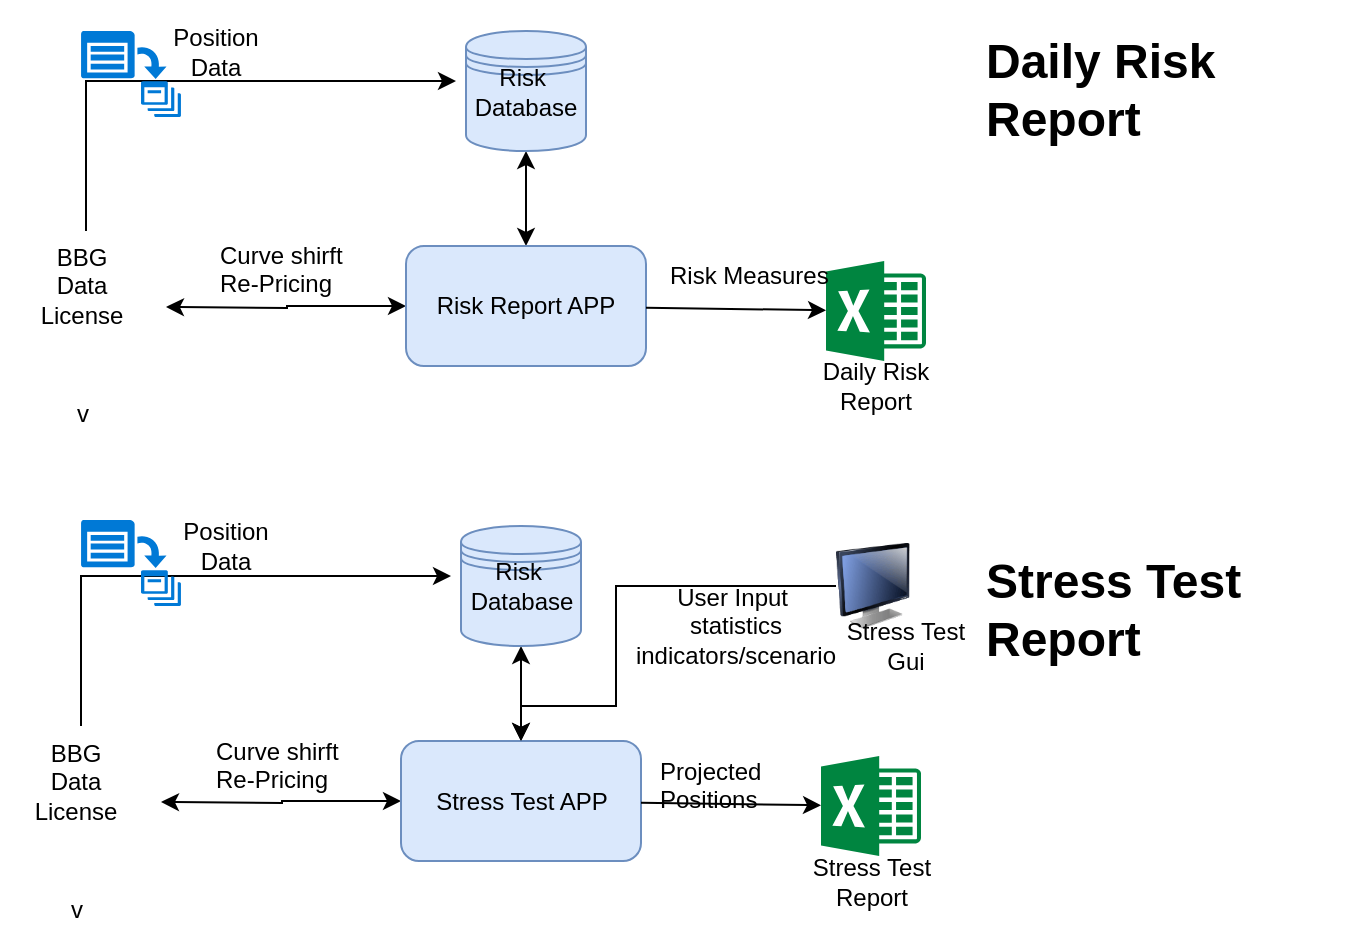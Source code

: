 <mxfile version="10.5.9" type="github"><diagram id="ZHHY9PRHqjEsOiVAv1nq" name="Page-1"><mxGraphModel dx="1074" dy="567" grid="1" gridSize="10" guides="1" tooltips="1" connect="1" arrows="1" fold="1" page="1" pageScale="1" pageWidth="850" pageHeight="1100" math="0" shadow="0"><root><mxCell id="0"/><mxCell id="1" parent="0"/><mxCell id="aeQvny_cc9MTF3Du18X0-2" value="v" style="shape=image;html=1;verticalAlign=top;verticalLabelPosition=bottom;labelBackgroundColor=#ffffff;imageAspect=0;aspect=fixed;image=https://cdn4.iconfinder.com/data/icons/Isloo_icons_by_IconFinder/128/screen_on.png;rotation=0;" parent="1" vertex="1"><mxGeometry x="25" y="155" width="75" height="75" as="geometry"/></mxCell><mxCell id="aeQvny_cc9MTF3Du18X0-28" value="" style="edgeStyle=none;rounded=0;orthogonalLoop=1;jettySize=auto;html=1;startArrow=none;startFill=0;endArrow=classic;endFill=1;" parent="1" source="aeQvny_cc9MTF3Du18X0-25" edge="1"><mxGeometry relative="1" as="geometry"><mxPoint x="485" y="192.5" as="targetPoint"/></mxGeometry></mxCell><mxCell id="6Lp0HzcCVuUudfmABoFj-4" value="" style="edgeStyle=orthogonalEdgeStyle;rounded=0;orthogonalLoop=1;jettySize=auto;html=1;startArrow=classic;startFill=1;" edge="1" parent="1" source="aeQvny_cc9MTF3Du18X0-5" target="6Lp0HzcCVuUudfmABoFj-3"><mxGeometry relative="1" as="geometry"/></mxCell><mxCell id="6Lp0HzcCVuUudfmABoFj-15" style="edgeStyle=orthogonalEdgeStyle;rounded=0;orthogonalLoop=1;jettySize=auto;html=1;startArrow=classic;startFill=1;endArrow=classic;endFill=1;" edge="1" parent="1" source="aeQvny_cc9MTF3Du18X0-5"><mxGeometry relative="1" as="geometry"><mxPoint x="105" y="190.5" as="targetPoint"/></mxGeometry></mxCell><mxCell id="aeQvny_cc9MTF3Du18X0-5" value="Risk Report APP" style="rounded=1;whiteSpace=wrap;html=1;fillColor=#dae8fc;strokeColor=#6c8ebf;" parent="1" vertex="1"><mxGeometry x="225" y="160" width="120" height="60" as="geometry"/></mxCell><mxCell id="aeQvny_cc9MTF3Du18X0-12" value="Daily Risk Report" style="text;html=1;strokeColor=none;fillColor=none;align=center;verticalAlign=middle;whiteSpace=wrap;rounded=0;" parent="1" vertex="1"><mxGeometry x="425" y="220" width="70" height="20" as="geometry"/></mxCell><mxCell id="6Lp0HzcCVuUudfmABoFj-3" value="" style="shape=datastore;whiteSpace=wrap;html=1;fillColor=#dae8fc;strokeColor=#6c8ebf;" vertex="1" parent="1"><mxGeometry x="255" y="52.5" width="60" height="60" as="geometry"/></mxCell><mxCell id="6Lp0HzcCVuUudfmABoFj-6" value="Risk&amp;nbsp;&lt;br&gt;Database&lt;br&gt;" style="text;html=1;strokeColor=none;fillColor=none;align=center;verticalAlign=middle;whiteSpace=wrap;rounded=0;" vertex="1" parent="1"><mxGeometry x="250" y="72.5" width="70" height="20" as="geometry"/></mxCell><mxCell id="6Lp0HzcCVuUudfmABoFj-9" style="edgeStyle=orthogonalEdgeStyle;rounded=0;orthogonalLoop=1;jettySize=auto;html=1;entryX=0;entryY=0.25;entryDx=0;entryDy=0;startArrow=none;startFill=0;" edge="1" parent="1" target="6Lp0HzcCVuUudfmABoFj-6"><mxGeometry relative="1" as="geometry"><mxPoint x="65" y="152.5" as="sourcePoint"/><Array as="points"><mxPoint x="65" y="77.5"/></Array></mxGeometry></mxCell><mxCell id="6Lp0HzcCVuUudfmABoFj-7" value="BBG&lt;br&gt;Data License&lt;br&gt;" style="text;html=1;strokeColor=none;fillColor=none;align=center;verticalAlign=middle;whiteSpace=wrap;rounded=0;" vertex="1" parent="1"><mxGeometry x="27.5" y="170" width="70" height="20" as="geometry"/></mxCell><mxCell id="6Lp0HzcCVuUudfmABoFj-10" value="Position Data" style="text;html=1;strokeColor=none;fillColor=none;align=center;verticalAlign=middle;whiteSpace=wrap;rounded=0;" vertex="1" parent="1"><mxGeometry x="110" y="52.5" width="40" height="20" as="geometry"/></mxCell><mxCell id="6Lp0HzcCVuUudfmABoFj-13" value="Curve shirft&lt;br&gt;Re-Pricing" style="text;html=1;resizable=0;points=[];autosize=1;align=left;verticalAlign=top;spacingTop=-4;" vertex="1" parent="1"><mxGeometry x="130" y="155" width="80" height="30" as="geometry"/></mxCell><mxCell id="aeQvny_cc9MTF3Du18X0-25" value="" style="shadow=0;dashed=0;strokeColor=none;html=1;labelPosition=center;verticalLabelPosition=bottom;verticalAlign=top;align=center;shape=mxgraph.mscae.other.excel;fillColor=#008540;" parent="1" vertex="1"><mxGeometry x="435" y="167.5" width="50" height="50" as="geometry"/></mxCell><mxCell id="6Lp0HzcCVuUudfmABoFj-17" value="" style="edgeStyle=none;rounded=0;orthogonalLoop=1;jettySize=auto;html=1;startArrow=none;startFill=0;endArrow=classic;endFill=1;" edge="1" parent="1" source="aeQvny_cc9MTF3Du18X0-5" target="aeQvny_cc9MTF3Du18X0-25"><mxGeometry relative="1" as="geometry"><mxPoint x="345" y="190.75" as="sourcePoint"/><mxPoint x="485" y="192.5" as="targetPoint"/></mxGeometry></mxCell><mxCell id="6Lp0HzcCVuUudfmABoFj-62" value="v" style="shape=image;html=1;verticalAlign=top;verticalLabelPosition=bottom;labelBackgroundColor=#ffffff;imageAspect=0;aspect=fixed;image=https://cdn4.iconfinder.com/data/icons/Isloo_icons_by_IconFinder/128/screen_on.png;rotation=0;" vertex="1" parent="1"><mxGeometry x="22.5" y="402.5" width="75" height="75" as="geometry"/></mxCell><mxCell id="6Lp0HzcCVuUudfmABoFj-63" value="" style="edgeStyle=none;rounded=0;orthogonalLoop=1;jettySize=auto;html=1;startArrow=none;startFill=0;endArrow=classic;endFill=1;" edge="1" parent="1" source="6Lp0HzcCVuUudfmABoFj-74"><mxGeometry relative="1" as="geometry"><mxPoint x="482.5" y="440" as="targetPoint"/></mxGeometry></mxCell><mxCell id="6Lp0HzcCVuUudfmABoFj-64" value="" style="edgeStyle=orthogonalEdgeStyle;rounded=0;orthogonalLoop=1;jettySize=auto;html=1;startArrow=classic;startFill=1;" edge="1" parent="1" source="6Lp0HzcCVuUudfmABoFj-66" target="6Lp0HzcCVuUudfmABoFj-68"><mxGeometry relative="1" as="geometry"/></mxCell><mxCell id="6Lp0HzcCVuUudfmABoFj-65" style="edgeStyle=orthogonalEdgeStyle;rounded=0;orthogonalLoop=1;jettySize=auto;html=1;startArrow=classic;startFill=1;endArrow=classic;endFill=1;" edge="1" parent="1" source="6Lp0HzcCVuUudfmABoFj-66"><mxGeometry relative="1" as="geometry"><mxPoint x="102.5" y="438" as="targetPoint"/></mxGeometry></mxCell><mxCell id="6Lp0HzcCVuUudfmABoFj-66" value="Stress Test APP" style="rounded=1;whiteSpace=wrap;html=1;fillColor=#dae8fc;strokeColor=#6c8ebf;" vertex="1" parent="1"><mxGeometry x="222.5" y="407.5" width="120" height="60" as="geometry"/></mxCell><mxCell id="6Lp0HzcCVuUudfmABoFj-67" value="Stress Test Report" style="text;html=1;strokeColor=none;fillColor=none;align=center;verticalAlign=middle;whiteSpace=wrap;rounded=0;" vertex="1" parent="1"><mxGeometry x="422.5" y="467.5" width="70" height="20" as="geometry"/></mxCell><mxCell id="6Lp0HzcCVuUudfmABoFj-68" value="" style="shape=datastore;whiteSpace=wrap;html=1;fillColor=#dae8fc;strokeColor=#6c8ebf;" vertex="1" parent="1"><mxGeometry x="252.5" y="300" width="60" height="60" as="geometry"/></mxCell><mxCell id="6Lp0HzcCVuUudfmABoFj-69" value="Risk&amp;nbsp;&lt;br&gt;Database&lt;br&gt;" style="text;html=1;strokeColor=none;fillColor=none;align=center;verticalAlign=middle;whiteSpace=wrap;rounded=0;" vertex="1" parent="1"><mxGeometry x="247.5" y="320" width="70" height="20" as="geometry"/></mxCell><mxCell id="6Lp0HzcCVuUudfmABoFj-70" style="edgeStyle=orthogonalEdgeStyle;rounded=0;orthogonalLoop=1;jettySize=auto;html=1;entryX=0;entryY=0.25;entryDx=0;entryDy=0;startArrow=none;startFill=0;" edge="1" parent="1" target="6Lp0HzcCVuUudfmABoFj-69"><mxGeometry relative="1" as="geometry"><mxPoint x="62.5" y="400" as="sourcePoint"/><Array as="points"><mxPoint x="62.5" y="325"/></Array></mxGeometry></mxCell><mxCell id="6Lp0HzcCVuUudfmABoFj-71" value="BBG&lt;br&gt;Data License&lt;br&gt;" style="text;html=1;strokeColor=none;fillColor=none;align=center;verticalAlign=middle;whiteSpace=wrap;rounded=0;" vertex="1" parent="1"><mxGeometry x="25" y="417.5" width="70" height="20" as="geometry"/></mxCell><mxCell id="6Lp0HzcCVuUudfmABoFj-72" value="Position Data" style="text;html=1;strokeColor=none;fillColor=none;align=center;verticalAlign=middle;whiteSpace=wrap;rounded=0;" vertex="1" parent="1"><mxGeometry x="115" y="300" width="40" height="20" as="geometry"/></mxCell><mxCell id="6Lp0HzcCVuUudfmABoFj-73" value="Curve shirft&lt;br&gt;Re-Pricing" style="text;html=1;resizable=0;points=[];autosize=1;align=left;verticalAlign=top;spacingTop=-4;" vertex="1" parent="1"><mxGeometry x="127.5" y="402.5" width="80" height="30" as="geometry"/></mxCell><mxCell id="6Lp0HzcCVuUudfmABoFj-74" value="" style="shadow=0;dashed=0;strokeColor=none;html=1;labelPosition=center;verticalLabelPosition=bottom;verticalAlign=top;align=center;shape=mxgraph.mscae.other.excel;fillColor=#008540;" vertex="1" parent="1"><mxGeometry x="432.5" y="415" width="50" height="50" as="geometry"/></mxCell><mxCell id="6Lp0HzcCVuUudfmABoFj-75" value="" style="edgeStyle=none;rounded=0;orthogonalLoop=1;jettySize=auto;html=1;startArrow=none;startFill=0;endArrow=classic;endFill=1;" edge="1" parent="1" source="6Lp0HzcCVuUudfmABoFj-66" target="6Lp0HzcCVuUudfmABoFj-74"><mxGeometry relative="1" as="geometry"><mxPoint x="342.5" y="438.25" as="sourcePoint"/><mxPoint x="482.5" y="440" as="targetPoint"/></mxGeometry></mxCell><mxCell id="6Lp0HzcCVuUudfmABoFj-84" style="edgeStyle=orthogonalEdgeStyle;rounded=0;orthogonalLoop=1;jettySize=auto;html=1;startArrow=none;startFill=0;endArrow=classic;endFill=1;entryX=0.5;entryY=0;entryDx=0;entryDy=0;" edge="1" parent="1" source="6Lp0HzcCVuUudfmABoFj-78" target="6Lp0HzcCVuUudfmABoFj-66"><mxGeometry relative="1" as="geometry"><mxPoint x="310" y="400" as="targetPoint"/><Array as="points"><mxPoint x="330" y="330"/><mxPoint x="330" y="390"/><mxPoint x="283" y="390"/></Array></mxGeometry></mxCell><mxCell id="6Lp0HzcCVuUudfmABoFj-78" value="" style="image;html=1;labelBackgroundColor=#ffffff;image=img/lib/clip_art/computers/Monitor_128x128.png" vertex="1" parent="1"><mxGeometry x="440" y="300" width="37" height="60" as="geometry"/></mxCell><mxCell id="6Lp0HzcCVuUudfmABoFj-85" value="User Input&amp;nbsp;&lt;br&gt;statistics indicators/scenario&lt;br&gt;" style="text;html=1;strokeColor=none;fillColor=none;align=center;verticalAlign=middle;whiteSpace=wrap;rounded=0;" vertex="1" parent="1"><mxGeometry x="355" y="340" width="70" height="20" as="geometry"/></mxCell><mxCell id="6Lp0HzcCVuUudfmABoFj-86" value="Stress Test&lt;br&gt;Gui&lt;br&gt;" style="text;html=1;strokeColor=none;fillColor=none;align=center;verticalAlign=middle;whiteSpace=wrap;rounded=0;" vertex="1" parent="1"><mxGeometry x="440" y="350" width="70" height="20" as="geometry"/></mxCell><mxCell id="6Lp0HzcCVuUudfmABoFj-87" value="" style="shadow=0;dashed=0;html=1;strokeColor=none;labelPosition=center;verticalLabelPosition=bottom;verticalAlign=top;align=center;shape=mxgraph.mscae.cloud.azure_batch;fillColor=#0079D6;" vertex="1" parent="1"><mxGeometry x="62.5" y="52.5" width="50" height="43" as="geometry"/></mxCell><mxCell id="6Lp0HzcCVuUudfmABoFj-88" value="" style="shadow=0;dashed=0;html=1;strokeColor=none;labelPosition=center;verticalLabelPosition=bottom;verticalAlign=top;align=center;shape=mxgraph.mscae.cloud.azure_batch;fillColor=#0079D6;" vertex="1" parent="1"><mxGeometry x="62.5" y="297" width="50" height="43" as="geometry"/></mxCell><mxCell id="6Lp0HzcCVuUudfmABoFj-90" value="&lt;h1&gt;Daily Risk Report&lt;/h1&gt;&lt;p&gt;&lt;br&gt;&lt;/p&gt;" style="text;html=1;strokeColor=none;fillColor=none;spacing=5;spacingTop=-20;whiteSpace=wrap;overflow=hidden;rounded=0;" vertex="1" parent="1"><mxGeometry x="510" y="47.5" width="190" height="120" as="geometry"/></mxCell><mxCell id="6Lp0HzcCVuUudfmABoFj-91" value="&lt;h1&gt;&lt;font style=&quot;font-size: 24px&quot;&gt;Stress Test Report&amp;nbsp;&lt;/font&gt;&lt;/h1&gt;&lt;div style=&quot;font-size: 24px&quot;&gt;&lt;br&gt;&lt;/div&gt;" style="text;html=1;strokeColor=none;fillColor=none;spacing=5;spacingTop=-20;whiteSpace=wrap;overflow=hidden;rounded=0;" vertex="1" parent="1"><mxGeometry x="510" y="307.5" width="190" height="120" as="geometry"/></mxCell><mxCell id="6Lp0HzcCVuUudfmABoFj-92" value="Risk Measures" style="text;html=1;resizable=0;points=[];autosize=1;align=left;verticalAlign=top;spacingTop=-4;" vertex="1" parent="1"><mxGeometry x="355" y="165" width="90" height="20" as="geometry"/></mxCell><mxCell id="6Lp0HzcCVuUudfmABoFj-93" value="Projected &lt;br&gt;Positions" style="text;html=1;resizable=0;points=[];autosize=1;align=left;verticalAlign=top;spacingTop=-4;" vertex="1" parent="1"><mxGeometry x="350" y="412.5" width="70" height="30" as="geometry"/></mxCell></root></mxGraphModel></diagram></mxfile>